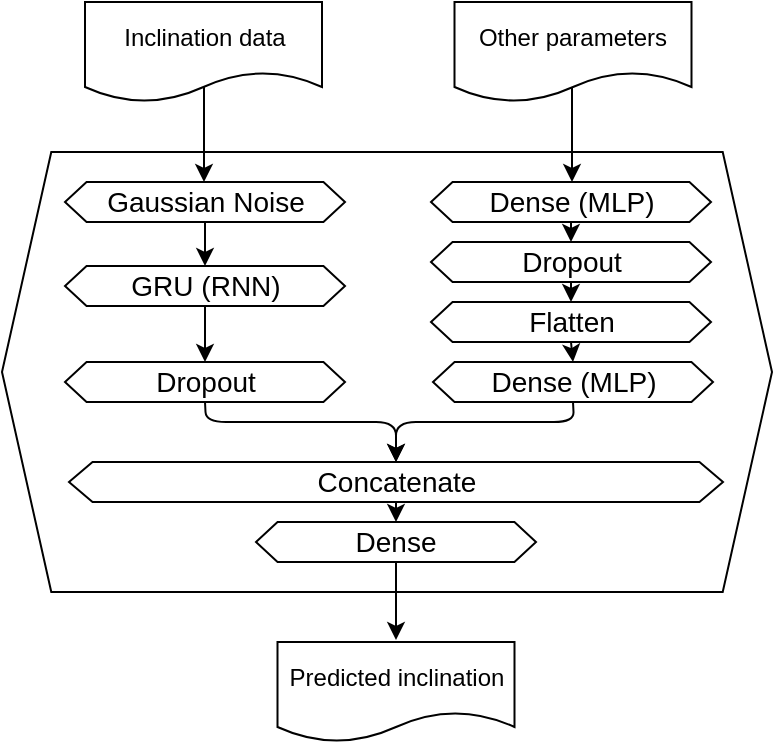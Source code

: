 <mxfile version="13.1.1" type="github">
  <diagram id="pj4tDrI3hrpjvNpBV4wF" name="Page-1">
    <mxGraphModel dx="1422" dy="769" grid="1" gridSize="10" guides="1" tooltips="1" connect="1" arrows="1" fold="1" page="1" pageScale="1" pageWidth="413" pageHeight="583" math="0" shadow="0">
      <root>
        <mxCell id="0" />
        <mxCell id="1" parent="0" />
        <mxCell id="9GoC1Oq6V2k5WYce7eua-119" value="" style="shape=hexagon;perimeter=hexagonPerimeter2;whiteSpace=wrap;html=1;strokeColor=#000000;fillColor=none;size=0.064;" parent="1" vertex="1">
          <mxGeometry x="10" y="495" width="385" height="220" as="geometry" />
        </mxCell>
        <mxCell id="9GoC1Oq6V2k5WYce7eua-145" style="edgeStyle=none;rounded=1;orthogonalLoop=1;jettySize=auto;html=1;exitX=0.5;exitY=1;exitDx=0;exitDy=0;entryX=0.5;entryY=0;entryDx=0;entryDy=0;startArrow=none;startFill=0;strokeColor=#000000;" parent="1" source="9GoC1Oq6V2k5WYce7eua-128" target="9GoC1Oq6V2k5WYce7eua-130" edge="1">
          <mxGeometry relative="1" as="geometry" />
        </mxCell>
        <mxCell id="9GoC1Oq6V2k5WYce7eua-128" value="&lt;font style=&quot;font-size: 14px&quot;&gt;GRU (RNN)&lt;/font&gt;" style="shape=hexagon;perimeter=hexagonPerimeter2;whiteSpace=wrap;html=1;strokeColor=#000000;fillColor=none;size=0.077;" parent="1" vertex="1">
          <mxGeometry x="41.5" y="552" width="140" height="20" as="geometry" />
        </mxCell>
        <mxCell id="9GoC1Oq6V2k5WYce7eua-144" style="edgeStyle=none;rounded=1;orthogonalLoop=1;jettySize=auto;html=1;exitX=0.5;exitY=1;exitDx=0;exitDy=0;entryX=0.5;entryY=0;entryDx=0;entryDy=0;startArrow=none;startFill=0;strokeColor=#000000;" parent="1" source="9GoC1Oq6V2k5WYce7eua-129" target="9GoC1Oq6V2k5WYce7eua-128" edge="1">
          <mxGeometry relative="1" as="geometry" />
        </mxCell>
        <mxCell id="9GoC1Oq6V2k5WYce7eua-129" value="&lt;font style=&quot;font-size: 14px&quot;&gt;Gaussian Noise&lt;/font&gt;" style="shape=hexagon;perimeter=hexagonPerimeter2;whiteSpace=wrap;html=1;strokeColor=#000000;fillColor=none;size=0.077;" parent="1" vertex="1">
          <mxGeometry x="41.5" y="510" width="140" height="20" as="geometry" />
        </mxCell>
        <mxCell id="9GoC1Oq6V2k5WYce7eua-148" style="edgeStyle=none;rounded=1;orthogonalLoop=1;jettySize=auto;html=1;exitX=0.5;exitY=1;exitDx=0;exitDy=0;entryX=0.5;entryY=0;entryDx=0;entryDy=0;startArrow=none;startFill=0;strokeColor=#000000;" parent="1" source="9GoC1Oq6V2k5WYce7eua-130" target="9GoC1Oq6V2k5WYce7eua-137" edge="1">
          <mxGeometry relative="1" as="geometry">
            <Array as="points">
              <mxPoint x="112" y="630" />
              <mxPoint x="207" y="630" />
            </Array>
          </mxGeometry>
        </mxCell>
        <mxCell id="9GoC1Oq6V2k5WYce7eua-130" value="&lt;font style=&quot;font-size: 14px&quot;&gt;Dropout&lt;/font&gt;" style="shape=hexagon;perimeter=hexagonPerimeter2;whiteSpace=wrap;html=1;strokeColor=#000000;fillColor=none;size=0.077;" parent="1" vertex="1">
          <mxGeometry x="41.5" y="600" width="140" height="20" as="geometry" />
        </mxCell>
        <mxCell id="9GoC1Oq6V2k5WYce7eua-146" style="edgeStyle=none;rounded=1;orthogonalLoop=1;jettySize=auto;html=1;exitX=0.5;exitY=1;exitDx=0;exitDy=0;entryX=0.5;entryY=0;entryDx=0;entryDy=0;startArrow=none;startFill=0;strokeColor=#000000;" parent="1" source="9GoC1Oq6V2k5WYce7eua-133" target="9GoC1Oq6V2k5WYce7eua-135" edge="1">
          <mxGeometry relative="1" as="geometry" />
        </mxCell>
        <mxCell id="9GoC1Oq6V2k5WYce7eua-133" value="&lt;font style=&quot;font-size: 14px&quot;&gt;Dropout&lt;/font&gt;" style="shape=hexagon;perimeter=hexagonPerimeter2;whiteSpace=wrap;html=1;strokeColor=#000000;fillColor=none;size=0.077;" parent="1" vertex="1">
          <mxGeometry x="224.5" y="540" width="140" height="20" as="geometry" />
        </mxCell>
        <mxCell id="9GoC1Oq6V2k5WYce7eua-143" style="edgeStyle=none;rounded=1;orthogonalLoop=1;jettySize=auto;html=1;exitX=0.5;exitY=1;exitDx=0;exitDy=0;entryX=0.5;entryY=0;entryDx=0;entryDy=0;startArrow=none;startFill=0;strokeColor=#000000;" parent="1" source="9GoC1Oq6V2k5WYce7eua-134" target="9GoC1Oq6V2k5WYce7eua-133" edge="1">
          <mxGeometry relative="1" as="geometry" />
        </mxCell>
        <mxCell id="9GoC1Oq6V2k5WYce7eua-134" value="&lt;font style=&quot;font-size: 14px&quot;&gt;Dense (MLP)&lt;br&gt;&lt;/font&gt;" style="shape=hexagon;perimeter=hexagonPerimeter2;whiteSpace=wrap;html=1;strokeColor=#000000;fillColor=none;size=0.077;" parent="1" vertex="1">
          <mxGeometry x="224.5" y="510" width="140" height="20" as="geometry" />
        </mxCell>
        <mxCell id="9GoC1Oq6V2k5WYce7eua-147" style="edgeStyle=none;rounded=1;orthogonalLoop=1;jettySize=auto;html=1;exitX=0.5;exitY=1;exitDx=0;exitDy=0;entryX=0.5;entryY=0;entryDx=0;entryDy=0;startArrow=none;startFill=0;strokeColor=#000000;" parent="1" source="9GoC1Oq6V2k5WYce7eua-135" target="9GoC1Oq6V2k5WYce7eua-136" edge="1">
          <mxGeometry relative="1" as="geometry" />
        </mxCell>
        <mxCell id="9GoC1Oq6V2k5WYce7eua-135" value="&lt;font style=&quot;font-size: 14px&quot;&gt;Flatten&lt;/font&gt;" style="shape=hexagon;perimeter=hexagonPerimeter2;whiteSpace=wrap;html=1;strokeColor=#000000;fillColor=none;size=0.077;" parent="1" vertex="1">
          <mxGeometry x="224.5" y="570" width="140" height="20" as="geometry" />
        </mxCell>
        <mxCell id="9GoC1Oq6V2k5WYce7eua-150" style="edgeStyle=none;rounded=1;orthogonalLoop=1;jettySize=auto;html=1;exitX=0.5;exitY=1;exitDx=0;exitDy=0;entryX=0.5;entryY=0;entryDx=0;entryDy=0;startArrow=none;startFill=0;strokeColor=#000000;" parent="1" source="9GoC1Oq6V2k5WYce7eua-136" target="9GoC1Oq6V2k5WYce7eua-137" edge="1">
          <mxGeometry relative="1" as="geometry">
            <Array as="points">
              <mxPoint x="296" y="630" />
              <mxPoint x="207" y="630" />
            </Array>
          </mxGeometry>
        </mxCell>
        <mxCell id="9GoC1Oq6V2k5WYce7eua-136" value="&lt;font style=&quot;font-size: 14px&quot;&gt;Dense (MLP)&lt;br&gt;&lt;/font&gt;" style="shape=hexagon;perimeter=hexagonPerimeter2;whiteSpace=wrap;html=1;strokeColor=#000000;fillColor=none;size=0.077;" parent="1" vertex="1">
          <mxGeometry x="225.5" y="600" width="140" height="20" as="geometry" />
        </mxCell>
        <mxCell id="9GoC1Oq6V2k5WYce7eua-151" style="edgeStyle=none;rounded=1;orthogonalLoop=1;jettySize=auto;html=1;entryX=0.5;entryY=0;entryDx=0;entryDy=0;startArrow=none;startFill=0;strokeColor=#000000;" parent="1" source="9GoC1Oq6V2k5WYce7eua-137" target="9GoC1Oq6V2k5WYce7eua-138" edge="1">
          <mxGeometry relative="1" as="geometry" />
        </mxCell>
        <mxCell id="9GoC1Oq6V2k5WYce7eua-137" value="&lt;font style=&quot;font-size: 14px&quot;&gt;Concatenate&lt;/font&gt;" style="shape=hexagon;perimeter=hexagonPerimeter2;whiteSpace=wrap;html=1;strokeColor=#000000;fillColor=none;size=0.036;" parent="1" vertex="1">
          <mxGeometry x="43.5" y="650" width="327" height="20" as="geometry" />
        </mxCell>
        <mxCell id="9GoC1Oq6V2k5WYce7eua-152" style="edgeStyle=none;rounded=1;orthogonalLoop=1;jettySize=auto;html=1;exitX=0.5;exitY=1;exitDx=0;exitDy=0;startArrow=none;startFill=0;" parent="1" source="9GoC1Oq6V2k5WYce7eua-138" edge="1">
          <mxGeometry relative="1" as="geometry">
            <mxPoint x="207" y="739" as="targetPoint" />
          </mxGeometry>
        </mxCell>
        <mxCell id="9GoC1Oq6V2k5WYce7eua-138" value="&lt;font style=&quot;font-size: 14px&quot;&gt;Dense&lt;/font&gt;" style="shape=hexagon;perimeter=hexagonPerimeter2;whiteSpace=wrap;html=1;strokeColor=#000000;fillColor=none;size=0.077;" parent="1" vertex="1">
          <mxGeometry x="137" y="680" width="140" height="20" as="geometry" />
        </mxCell>
        <mxCell id="GvYPpvzBMZV7qLt0lst3-1" value="" style="endArrow=classic;html=1;" edge="1" parent="1">
          <mxGeometry width="50" height="50" relative="1" as="geometry">
            <mxPoint x="111" y="450" as="sourcePoint" />
            <mxPoint x="111" y="510" as="targetPoint" />
          </mxGeometry>
        </mxCell>
        <mxCell id="GvYPpvzBMZV7qLt0lst3-2" value="" style="endArrow=classic;html=1;" edge="1" parent="1">
          <mxGeometry width="50" height="50" relative="1" as="geometry">
            <mxPoint x="295" y="450" as="sourcePoint" />
            <mxPoint x="295" y="510" as="targetPoint" />
          </mxGeometry>
        </mxCell>
        <mxCell id="GvYPpvzBMZV7qLt0lst3-3" value="Inclination data" style="shape=document;whiteSpace=wrap;html=1;boundedLbl=1;" vertex="1" parent="1">
          <mxGeometry x="51.5" y="420" width="118.5" height="50" as="geometry" />
        </mxCell>
        <mxCell id="GvYPpvzBMZV7qLt0lst3-4" value="Other parameters" style="shape=document;whiteSpace=wrap;html=1;boundedLbl=1;" vertex="1" parent="1">
          <mxGeometry x="236.25" y="420" width="118.5" height="50" as="geometry" />
        </mxCell>
        <mxCell id="GvYPpvzBMZV7qLt0lst3-7" value="Predicted inclination" style="shape=document;whiteSpace=wrap;html=1;boundedLbl=1;" vertex="1" parent="1">
          <mxGeometry x="147.75" y="740" width="118.5" height="50" as="geometry" />
        </mxCell>
      </root>
    </mxGraphModel>
  </diagram>
</mxfile>
